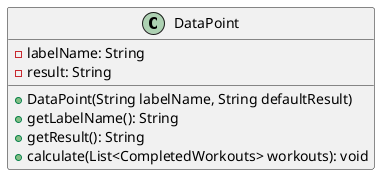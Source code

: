 @startuml

class DataPoint {
    -labelName: String
    -result: String


    +DataPoint(String labelName, String defaultResult)
    +getLabelName(): String
    +getResult(): String
    +calculate(List<CompletedWorkouts> workouts): void
}

@enduml

